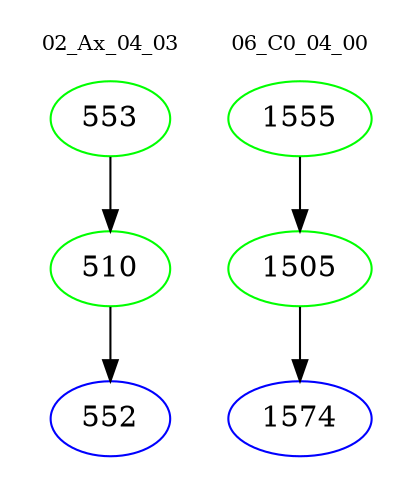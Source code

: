 digraph{
subgraph cluster_0 {
color = white
label = "02_Ax_04_03";
fontsize=10;
T0_553 [label="553", color="green"]
T0_553 -> T0_510 [color="black"]
T0_510 [label="510", color="green"]
T0_510 -> T0_552 [color="black"]
T0_552 [label="552", color="blue"]
}
subgraph cluster_1 {
color = white
label = "06_C0_04_00";
fontsize=10;
T1_1555 [label="1555", color="green"]
T1_1555 -> T1_1505 [color="black"]
T1_1505 [label="1505", color="green"]
T1_1505 -> T1_1574 [color="black"]
T1_1574 [label="1574", color="blue"]
}
}
